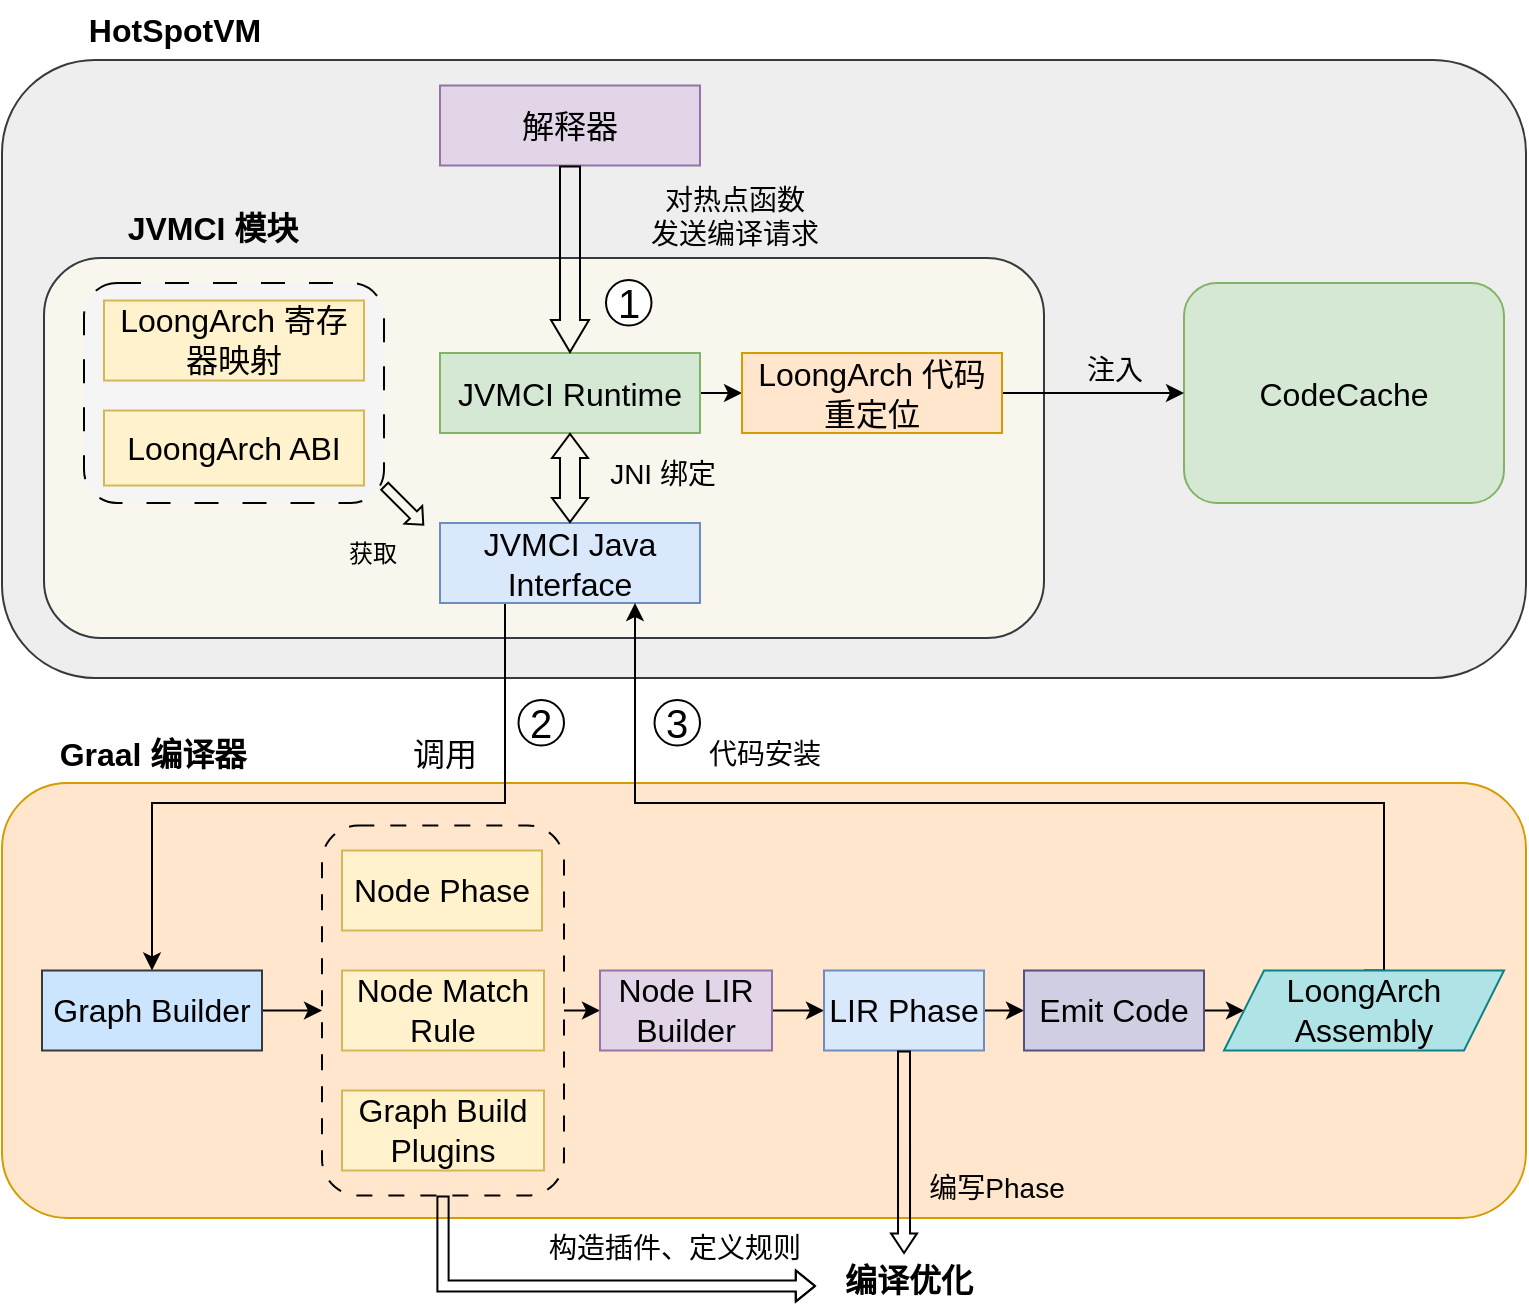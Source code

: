 <mxfile version="26.1.3">
  <diagram name="第 1 页" id="rlvaH6GBciBB53dzkXEO">
    <mxGraphModel dx="1584" dy="839" grid="1" gridSize="10" guides="1" tooltips="1" connect="1" arrows="1" fold="1" page="1" pageScale="1" pageWidth="827" pageHeight="1169" math="0" shadow="0" adaptiveColors="auto">
      <root>
        <mxCell id="0" />
        <mxCell id="1" parent="0" />
        <mxCell id="B8oqcPG8_DNqkmwYoWYk-47" value="" style="rounded=1;whiteSpace=wrap;html=1;fillColor=#eeeeee;strokeColor=#36393d;" vertex="1" parent="1">
          <mxGeometry x="38" y="50" width="762" height="309" as="geometry" />
        </mxCell>
        <mxCell id="B8oqcPG8_DNqkmwYoWYk-30" value="" style="rounded=1;whiteSpace=wrap;html=1;fillColor=#f9f7ed;strokeColor=#36393d;" vertex="1" parent="1">
          <mxGeometry x="59" y="149" width="500" height="190" as="geometry" />
        </mxCell>
        <mxCell id="B8oqcPG8_DNqkmwYoWYk-27" value="" style="rounded=1;whiteSpace=wrap;html=1;fillColor=#f5f5f5;fontColor=#333333;strokeColor=#000000;dashed=1;dashPattern=12 12;" vertex="1" parent="1">
          <mxGeometry x="79" y="161.5" width="150" height="110" as="geometry" />
        </mxCell>
        <mxCell id="B8oqcPG8_DNqkmwYoWYk-26" value="" style="rounded=1;whiteSpace=wrap;html=1;fillColor=#ffe6cc;strokeColor=#d79b00;" vertex="1" parent="1">
          <mxGeometry x="38" y="411.5" width="762" height="217.5" as="geometry" />
        </mxCell>
        <mxCell id="B8oqcPG8_DNqkmwYoWYk-2" value="&lt;font style=&quot;font-size: 16px;&quot;&gt;解释器&lt;/font&gt;" style="rounded=0;whiteSpace=wrap;html=1;fillColor=#e1d5e7;strokeColor=#9673a6;" vertex="1" parent="1">
          <mxGeometry x="257" y="62.75" width="130" height="40" as="geometry" />
        </mxCell>
        <mxCell id="B8oqcPG8_DNqkmwYoWYk-51" style="edgeStyle=orthogonalEdgeStyle;rounded=0;orthogonalLoop=1;jettySize=auto;html=1;exitX=0.25;exitY=1;exitDx=0;exitDy=0;entryX=0.5;entryY=0;entryDx=0;entryDy=0;" edge="1" parent="1" source="B8oqcPG8_DNqkmwYoWYk-7" target="B8oqcPG8_DNqkmwYoWYk-10">
          <mxGeometry relative="1" as="geometry">
            <Array as="points">
              <mxPoint x="290" y="421.5" />
              <mxPoint x="113" y="421.5" />
            </Array>
          </mxGeometry>
        </mxCell>
        <mxCell id="B8oqcPG8_DNqkmwYoWYk-7" value="&lt;font style=&quot;font-size: 16px;&quot;&gt;JVMCI Java Interface&lt;/font&gt;" style="rounded=0;whiteSpace=wrap;html=1;fillColor=#dae8fc;strokeColor=#6c8ebf;" vertex="1" parent="1">
          <mxGeometry x="257" y="281.5" width="130" height="40" as="geometry" />
        </mxCell>
        <mxCell id="B8oqcPG8_DNqkmwYoWYk-33" style="edgeStyle=orthogonalEdgeStyle;rounded=0;orthogonalLoop=1;jettySize=auto;html=1;exitX=1;exitY=0.5;exitDx=0;exitDy=0;entryX=0;entryY=0.5;entryDx=0;entryDy=0;" edge="1" parent="1" source="B8oqcPG8_DNqkmwYoWYk-9" target="B8oqcPG8_DNqkmwYoWYk-23">
          <mxGeometry relative="1" as="geometry" />
        </mxCell>
        <mxCell id="B8oqcPG8_DNqkmwYoWYk-9" value="&lt;font style=&quot;font-size: 16px;&quot;&gt;JVMCI Runtime&lt;/font&gt;" style="rounded=0;whiteSpace=wrap;html=1;fillColor=#d5e8d4;strokeColor=#82b366;" vertex="1" parent="1">
          <mxGeometry x="257" y="196.5" width="130" height="40" as="geometry" />
        </mxCell>
        <mxCell id="B8oqcPG8_DNqkmwYoWYk-21" value="&lt;font style=&quot;font-size: 16px;&quot;&gt;CodeCache&lt;/font&gt;" style="rounded=1;whiteSpace=wrap;html=1;fillColor=#d5e8d4;strokeColor=#82b366;" vertex="1" parent="1">
          <mxGeometry x="629" y="161.5" width="160" height="110" as="geometry" />
        </mxCell>
        <mxCell id="B8oqcPG8_DNqkmwYoWYk-34" style="edgeStyle=orthogonalEdgeStyle;rounded=0;orthogonalLoop=1;jettySize=auto;html=1;exitX=1;exitY=0.5;exitDx=0;exitDy=0;entryX=0;entryY=0.5;entryDx=0;entryDy=0;" edge="1" parent="1" source="B8oqcPG8_DNqkmwYoWYk-23" target="B8oqcPG8_DNqkmwYoWYk-21">
          <mxGeometry relative="1" as="geometry" />
        </mxCell>
        <mxCell id="B8oqcPG8_DNqkmwYoWYk-23" value="&lt;font style=&quot;font-size: 16px;&quot;&gt;LoongArch 代码重定位&lt;/font&gt;" style="rounded=0;whiteSpace=wrap;html=1;fillColor=#ffe6cc;strokeColor=#d79b00;" vertex="1" parent="1">
          <mxGeometry x="408" y="196.5" width="130" height="40" as="geometry" />
        </mxCell>
        <mxCell id="B8oqcPG8_DNqkmwYoWYk-24" value="&lt;font style=&quot;font-size: 16px;&quot;&gt;LoongArch ABI&lt;/font&gt;" style="rounded=0;whiteSpace=wrap;html=1;fillColor=#fff2cc;strokeColor=#d6b656;" vertex="1" parent="1">
          <mxGeometry x="89" y="225.25" width="130" height="37.5" as="geometry" />
        </mxCell>
        <mxCell id="B8oqcPG8_DNqkmwYoWYk-41" style="edgeStyle=orthogonalEdgeStyle;rounded=0;orthogonalLoop=1;jettySize=auto;html=1;exitX=1;exitY=0.5;exitDx=0;exitDy=0;entryX=0;entryY=0.5;entryDx=0;entryDy=0;" edge="1" parent="1" source="B8oqcPG8_DNqkmwYoWYk-36" target="B8oqcPG8_DNqkmwYoWYk-15">
          <mxGeometry relative="1" as="geometry" />
        </mxCell>
        <mxCell id="B8oqcPG8_DNqkmwYoWYk-36" value="" style="rounded=1;whiteSpace=wrap;html=1;dashed=1;dashPattern=8 8;fillColor=#ffe6cc;strokeColor=#000000;" vertex="1" parent="1">
          <mxGeometry x="198" y="432.75" width="121" height="185" as="geometry" />
        </mxCell>
        <mxCell id="B8oqcPG8_DNqkmwYoWYk-25" value="&lt;font style=&quot;font-size: 16px;&quot;&gt;LoongArch 寄存器映射&lt;/font&gt;" style="rounded=0;whiteSpace=wrap;html=1;fillColor=#fff2cc;strokeColor=#d6b656;" vertex="1" parent="1">
          <mxGeometry x="89" y="170.25" width="130" height="40" as="geometry" />
        </mxCell>
        <mxCell id="B8oqcPG8_DNqkmwYoWYk-28" value="" style="shape=flexArrow;endArrow=classic;html=1;rounded=0;exitX=0.5;exitY=1;exitDx=0;exitDy=0;entryX=0.5;entryY=0;entryDx=0;entryDy=0;endSize=5;startSize=6;endWidth=8;strokeWidth=1;" edge="1" parent="1" source="B8oqcPG8_DNqkmwYoWYk-2" target="B8oqcPG8_DNqkmwYoWYk-9">
          <mxGeometry width="50" height="50" relative="1" as="geometry">
            <mxPoint x="479" y="161.5" as="sourcePoint" />
            <mxPoint x="529" y="111.5" as="targetPoint" />
          </mxGeometry>
        </mxCell>
        <mxCell id="B8oqcPG8_DNqkmwYoWYk-29" value="&lt;font style=&quot;font-size: 14px;&quot;&gt;对热点函数&lt;br&gt;发送编译请求&lt;/font&gt;" style="text;html=1;align=center;verticalAlign=middle;resizable=0;points=[];autosize=1;strokeColor=none;fillColor=none;" vertex="1" parent="1">
          <mxGeometry x="349" y="102.75" width="110" height="50" as="geometry" />
        </mxCell>
        <mxCell id="B8oqcPG8_DNqkmwYoWYk-31" value="" style="shape=flexArrow;endArrow=classic;startArrow=classic;html=1;rounded=0;entryX=0.5;entryY=1;entryDx=0;entryDy=0;exitX=0.5;exitY=0;exitDx=0;exitDy=0;endSize=3.667;startSize=3.667;endWidth=6.98;startWidth=6.98;" edge="1" parent="1" source="B8oqcPG8_DNqkmwYoWYk-7" target="B8oqcPG8_DNqkmwYoWYk-9">
          <mxGeometry width="100" height="100" relative="1" as="geometry">
            <mxPoint x="329" y="411.5" as="sourcePoint" />
            <mxPoint x="429" y="311.5" as="targetPoint" />
          </mxGeometry>
        </mxCell>
        <mxCell id="B8oqcPG8_DNqkmwYoWYk-32" value="&lt;font style=&quot;font-size: 14px;&quot;&gt;JNI 绑定&lt;/font&gt;" style="text;html=1;align=center;verticalAlign=middle;resizable=0;points=[];autosize=1;strokeColor=none;fillColor=none;" vertex="1" parent="1">
          <mxGeometry x="328" y="241.5" width="80" height="30" as="geometry" />
        </mxCell>
        <mxCell id="B8oqcPG8_DNqkmwYoWYk-35" value="&lt;font style=&quot;font-size: 14px;&quot;&gt;注入&lt;/font&gt;" style="text;html=1;align=center;verticalAlign=middle;resizable=0;points=[];autosize=1;strokeColor=none;fillColor=none;" vertex="1" parent="1">
          <mxGeometry x="569" y="189.5" width="50" height="30" as="geometry" />
        </mxCell>
        <mxCell id="B8oqcPG8_DNqkmwYoWYk-14" value="&lt;font style=&quot;font-size: 16px;&quot;&gt;Node Phase&lt;/font&gt;" style="rounded=0;whiteSpace=wrap;html=1;fillColor=#fff2cc;strokeColor=#d6b656;" vertex="1" parent="1">
          <mxGeometry x="208" y="445.25" width="100" height="40" as="geometry" />
        </mxCell>
        <mxCell id="B8oqcPG8_DNqkmwYoWYk-19" value="&lt;font style=&quot;font-size: 16px;&quot;&gt;Node Match Rule&lt;/font&gt;" style="rounded=0;whiteSpace=wrap;html=1;fillColor=#fff2cc;strokeColor=#d6b656;" vertex="1" parent="1">
          <mxGeometry x="208" y="505.25" width="101" height="40" as="geometry" />
        </mxCell>
        <mxCell id="B8oqcPG8_DNqkmwYoWYk-20" value="&lt;font style=&quot;font-size: 16px;&quot;&gt;Graph Build Plugins&lt;/font&gt;" style="rounded=0;whiteSpace=wrap;html=1;fillColor=#fff2cc;strokeColor=#d6b656;" vertex="1" parent="1">
          <mxGeometry x="208" y="565.25" width="101" height="40" as="geometry" />
        </mxCell>
        <mxCell id="B8oqcPG8_DNqkmwYoWYk-40" style="edgeStyle=orthogonalEdgeStyle;rounded=0;orthogonalLoop=1;jettySize=auto;html=1;exitX=1;exitY=0.5;exitDx=0;exitDy=0;entryX=0;entryY=0.5;entryDx=0;entryDy=0;" edge="1" parent="1" source="B8oqcPG8_DNqkmwYoWYk-10" target="B8oqcPG8_DNqkmwYoWYk-36">
          <mxGeometry relative="1" as="geometry" />
        </mxCell>
        <mxCell id="B8oqcPG8_DNqkmwYoWYk-10" value="&lt;font style=&quot;font-size: 16px;&quot;&gt;Graph Builder&lt;/font&gt;" style="rounded=0;whiteSpace=wrap;html=1;fillColor=#cce5ff;strokeColor=#36393d;" vertex="1" parent="1">
          <mxGeometry x="58" y="505.25" width="110" height="40" as="geometry" />
        </mxCell>
        <mxCell id="B8oqcPG8_DNqkmwYoWYk-42" style="edgeStyle=orthogonalEdgeStyle;rounded=0;orthogonalLoop=1;jettySize=auto;html=1;exitX=1;exitY=0.5;exitDx=0;exitDy=0;entryX=0;entryY=0.5;entryDx=0;entryDy=0;" edge="1" parent="1" source="B8oqcPG8_DNqkmwYoWYk-15" target="B8oqcPG8_DNqkmwYoWYk-17">
          <mxGeometry relative="1" as="geometry" />
        </mxCell>
        <mxCell id="B8oqcPG8_DNqkmwYoWYk-15" value="&lt;font style=&quot;font-size: 16px;&quot;&gt;Node LIR Builder&lt;/font&gt;" style="rounded=0;whiteSpace=wrap;html=1;fillColor=#e1d5e7;strokeColor=#9673a6;" vertex="1" parent="1">
          <mxGeometry x="337" y="505.25" width="86" height="40" as="geometry" />
        </mxCell>
        <mxCell id="B8oqcPG8_DNqkmwYoWYk-43" style="edgeStyle=orthogonalEdgeStyle;rounded=0;orthogonalLoop=1;jettySize=auto;html=1;exitX=1;exitY=0.5;exitDx=0;exitDy=0;entryX=0;entryY=0.5;entryDx=0;entryDy=0;" edge="1" parent="1" source="B8oqcPG8_DNqkmwYoWYk-17" target="B8oqcPG8_DNqkmwYoWYk-18">
          <mxGeometry relative="1" as="geometry" />
        </mxCell>
        <mxCell id="B8oqcPG8_DNqkmwYoWYk-17" value="&lt;font style=&quot;font-size: 16px;&quot;&gt;LIR Phase&lt;/font&gt;" style="rounded=0;whiteSpace=wrap;html=1;fillColor=#dae8fc;strokeColor=#6c8ebf;" vertex="1" parent="1">
          <mxGeometry x="449" y="505.25" width="80" height="40" as="geometry" />
        </mxCell>
        <mxCell id="B8oqcPG8_DNqkmwYoWYk-44" style="edgeStyle=orthogonalEdgeStyle;rounded=0;orthogonalLoop=1;jettySize=auto;html=1;exitX=1;exitY=0.5;exitDx=0;exitDy=0;entryX=0;entryY=0.5;entryDx=0;entryDy=0;" edge="1" parent="1" source="B8oqcPG8_DNqkmwYoWYk-18" target="B8oqcPG8_DNqkmwYoWYk-22">
          <mxGeometry relative="1" as="geometry" />
        </mxCell>
        <mxCell id="B8oqcPG8_DNqkmwYoWYk-18" value="&lt;span style=&quot;font-size: 16px;&quot;&gt;Emit Code&lt;/span&gt;" style="rounded=0;whiteSpace=wrap;html=1;fillColor=#d0cee2;strokeColor=#56517e;" vertex="1" parent="1">
          <mxGeometry x="549" y="505.25" width="90" height="40" as="geometry" />
        </mxCell>
        <mxCell id="B8oqcPG8_DNqkmwYoWYk-49" style="edgeStyle=orthogonalEdgeStyle;rounded=0;orthogonalLoop=1;jettySize=auto;html=1;exitX=0.5;exitY=0;exitDx=0;exitDy=0;entryX=0.75;entryY=1;entryDx=0;entryDy=0;" edge="1" parent="1" source="B8oqcPG8_DNqkmwYoWYk-22" target="B8oqcPG8_DNqkmwYoWYk-7">
          <mxGeometry relative="1" as="geometry">
            <Array as="points">
              <mxPoint x="729" y="421.5" />
              <mxPoint x="355" y="421.5" />
            </Array>
          </mxGeometry>
        </mxCell>
        <mxCell id="B8oqcPG8_DNqkmwYoWYk-22" value="&lt;span style=&quot;font-size: 16px;&quot;&gt;LoongArch Assembly&lt;/span&gt;" style="shape=parallelogram;perimeter=parallelogramPerimeter;whiteSpace=wrap;html=1;fixedSize=1;fillColor=#b0e3e6;strokeColor=#0e8088;" vertex="1" parent="1">
          <mxGeometry x="649" y="505.25" width="140" height="40" as="geometry" />
        </mxCell>
        <mxCell id="B8oqcPG8_DNqkmwYoWYk-45" value="&lt;b&gt;&lt;font style=&quot;font-size: 16px;&quot;&gt;Graal 编译器&lt;/font&gt;&lt;/b&gt;" style="text;html=1;align=center;verticalAlign=middle;resizable=0;points=[];autosize=1;strokeColor=none;fillColor=none;" vertex="1" parent="1">
          <mxGeometry x="53" y="381.5" width="120" height="30" as="geometry" />
        </mxCell>
        <mxCell id="B8oqcPG8_DNqkmwYoWYk-46" value="&lt;b&gt;&lt;font style=&quot;font-size: 16px;&quot;&gt;JVMCI 模块&lt;/font&gt;&lt;/b&gt;" style="text;html=1;align=center;verticalAlign=middle;resizable=0;points=[];autosize=1;strokeColor=none;fillColor=none;" vertex="1" parent="1">
          <mxGeometry x="88" y="119" width="110" height="30" as="geometry" />
        </mxCell>
        <mxCell id="B8oqcPG8_DNqkmwYoWYk-48" value="&lt;font style=&quot;font-size: 16px;&quot;&gt;&lt;b&gt;HotSpotVM&lt;/b&gt;&lt;/font&gt;" style="text;html=1;align=center;verticalAlign=middle;resizable=0;points=[];autosize=1;strokeColor=none;fillColor=none;" vertex="1" parent="1">
          <mxGeometry x="69" y="20" width="110" height="30" as="geometry" />
        </mxCell>
        <mxCell id="B8oqcPG8_DNqkmwYoWYk-50" value="&lt;font style=&quot;font-size: 14px;&quot;&gt;代码安装&lt;/font&gt;" style="text;html=1;align=center;verticalAlign=middle;resizable=0;points=[];autosize=1;strokeColor=none;fillColor=none;" vertex="1" parent="1">
          <mxGeometry x="379" y="381.5" width="80" height="30" as="geometry" />
        </mxCell>
        <mxCell id="B8oqcPG8_DNqkmwYoWYk-52" value="&lt;font style=&quot;font-size: 16px;&quot;&gt;调用&lt;/font&gt;" style="text;html=1;align=center;verticalAlign=middle;resizable=0;points=[];autosize=1;strokeColor=none;fillColor=none;" vertex="1" parent="1">
          <mxGeometry x="229" y="381.5" width="60" height="30" as="geometry" />
        </mxCell>
        <mxCell id="B8oqcPG8_DNqkmwYoWYk-54" value="" style="shape=flexArrow;endArrow=classic;html=1;rounded=0;endSize=2;startSize=2;endWidth=6.56;strokeWidth=1;width=4.96;" edge="1" parent="1">
          <mxGeometry width="50" height="50" relative="1" as="geometry">
            <mxPoint x="229" y="262.75" as="sourcePoint" />
            <mxPoint x="249" y="282.75" as="targetPoint" />
          </mxGeometry>
        </mxCell>
        <mxCell id="B8oqcPG8_DNqkmwYoWYk-55" value="获取" style="text;html=1;align=center;verticalAlign=middle;resizable=0;points=[];autosize=1;strokeColor=none;fillColor=none;" vertex="1" parent="1">
          <mxGeometry x="198" y="281.5" width="50" height="30" as="geometry" />
        </mxCell>
        <mxCell id="B8oqcPG8_DNqkmwYoWYk-62" value="&lt;font style=&quot;font-size: 20px;&quot;&gt;1&lt;/font&gt;" style="ellipse;whiteSpace=wrap;html=1;aspect=fixed;" vertex="1" parent="1">
          <mxGeometry x="340" y="160" width="22.75" height="22.75" as="geometry" />
        </mxCell>
        <mxCell id="B8oqcPG8_DNqkmwYoWYk-63" value="&lt;font style=&quot;font-size: 20px;&quot;&gt;2&lt;/font&gt;" style="ellipse;whiteSpace=wrap;html=1;aspect=fixed;" vertex="1" parent="1">
          <mxGeometry x="296.25" y="370" width="22.75" height="22.75" as="geometry" />
        </mxCell>
        <mxCell id="B8oqcPG8_DNqkmwYoWYk-64" value="&lt;font style=&quot;font-size: 20px;&quot;&gt;3&lt;/font&gt;" style="ellipse;whiteSpace=wrap;html=1;aspect=fixed;" vertex="1" parent="1">
          <mxGeometry x="364.25" y="370" width="22.75" height="22.75" as="geometry" />
        </mxCell>
        <mxCell id="B8oqcPG8_DNqkmwYoWYk-67" value="&lt;font style=&quot;font-size: 16px;&quot;&gt;&lt;b&gt;编译优化&lt;/b&gt;&lt;/font&gt;" style="text;html=1;align=center;verticalAlign=middle;resizable=0;points=[];autosize=1;strokeColor=none;fillColor=none;" vertex="1" parent="1">
          <mxGeometry x="446" y="645" width="90" height="30" as="geometry" />
        </mxCell>
        <mxCell id="B8oqcPG8_DNqkmwYoWYk-69" style="edgeStyle=orthogonalEdgeStyle;rounded=0;orthogonalLoop=1;jettySize=auto;html=1;exitX=0.5;exitY=1;exitDx=0;exitDy=0;entryX=-0.011;entryY=0.6;entryDx=0;entryDy=0;entryPerimeter=0;shape=flexArrow;width=5.6;endSize=2.872;endWidth=8.96;" edge="1" parent="1" source="B8oqcPG8_DNqkmwYoWYk-36" target="B8oqcPG8_DNqkmwYoWYk-67">
          <mxGeometry relative="1" as="geometry" />
        </mxCell>
        <mxCell id="B8oqcPG8_DNqkmwYoWYk-70" style="edgeStyle=orthogonalEdgeStyle;rounded=0;orthogonalLoop=1;jettySize=auto;html=1;exitX=0.5;exitY=1;exitDx=0;exitDy=0;entryX=0.478;entryY=0.067;entryDx=0;entryDy=0;entryPerimeter=0;shape=flexArrow;width=6;endSize=2.936;endWidth=6;" edge="1" parent="1" source="B8oqcPG8_DNqkmwYoWYk-17" target="B8oqcPG8_DNqkmwYoWYk-67">
          <mxGeometry relative="1" as="geometry" />
        </mxCell>
        <mxCell id="B8oqcPG8_DNqkmwYoWYk-71" value="&lt;font style=&quot;font-size: 14px;&quot;&gt;编写Phase&lt;/font&gt;" style="text;html=1;align=center;verticalAlign=middle;resizable=0;points=[];autosize=1;strokeColor=none;fillColor=none;" vertex="1" parent="1">
          <mxGeometry x="490" y="599" width="90" height="30" as="geometry" />
        </mxCell>
        <mxCell id="B8oqcPG8_DNqkmwYoWYk-72" value="&lt;span style=&quot;font-size: 14px;&quot;&gt;构造插件、定义规则&lt;/span&gt;" style="text;html=1;align=center;verticalAlign=middle;resizable=0;points=[];autosize=1;strokeColor=none;fillColor=none;" vertex="1" parent="1">
          <mxGeometry x="299" y="629" width="150" height="30" as="geometry" />
        </mxCell>
      </root>
    </mxGraphModel>
  </diagram>
</mxfile>
